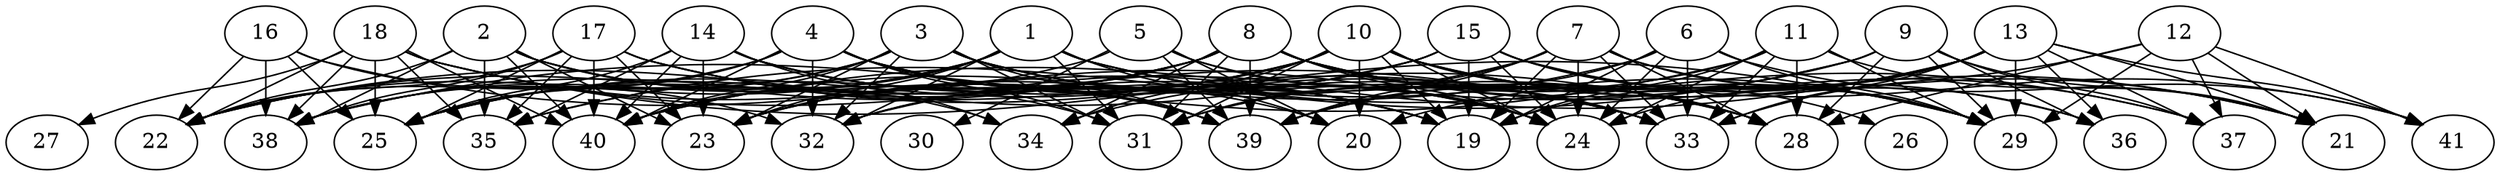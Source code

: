 // DAG (tier=3-complex, mode=data, n=41, ccr=0.507, fat=0.755, density=0.665, regular=0.235, jump=0.258, mindata=4194304, maxdata=33554432)
// DAG automatically generated by daggen at Sun Aug 24 16:33:35 2025
// /home/ermia/Project/Environments/daggen/bin/daggen --dot --ccr 0.507 --fat 0.755 --regular 0.235 --density 0.665 --jump 0.258 --mindata 4194304 --maxdata 33554432 -n 41 
digraph G {
  1 [size="41320719260852216", alpha="0.06", expect_size="20660359630426108"]
  1 -> 20 [size ="3678969698189312"]
  1 -> 22 [size ="3678969698189312"]
  1 -> 23 [size ="3678969698189312"]
  1 -> 28 [size ="3678969698189312"]
  1 -> 29 [size ="3678969698189312"]
  1 -> 31 [size ="3678969698189312"]
  1 -> 32 [size ="3678969698189312"]
  1 -> 37 [size ="3678969698189312"]
  1 -> 38 [size ="3678969698189312"]
  1 -> 40 [size ="3678969698189312"]
  2 [size="40573971986993032", alpha="0.12", expect_size="20286985993496516"]
  2 -> 22 [size ="1889702403637248"]
  2 -> 23 [size ="1889702403637248"]
  2 -> 31 [size ="1889702403637248"]
  2 -> 34 [size ="1889702403637248"]
  2 -> 35 [size ="1889702403637248"]
  2 -> 38 [size ="1889702403637248"]
  2 -> 39 [size ="1889702403637248"]
  2 -> 40 [size ="1889702403637248"]
  3 [size="350884142310490624", alpha="0.01", expect_size="175442071155245312"]
  3 -> 23 [size ="5501424288923648"]
  3 -> 24 [size ="5501424288923648"]
  3 -> 25 [size ="5501424288923648"]
  3 -> 28 [size ="5501424288923648"]
  3 -> 31 [size ="5501424288923648"]
  3 -> 32 [size ="5501424288923648"]
  3 -> 33 [size ="5501424288923648"]
  3 -> 38 [size ="5501424288923648"]
  3 -> 39 [size ="5501424288923648"]
  3 -> 40 [size ="5501424288923648"]
  4 [size="65360784869348072", alpha="0.15", expect_size="32680392434674036"]
  4 -> 19 [size ="1068867572989952"]
  4 -> 22 [size ="1068867572989952"]
  4 -> 24 [size ="1068867572989952"]
  4 -> 25 [size ="1068867572989952"]
  4 -> 31 [size ="1068867572989952"]
  4 -> 32 [size ="1068867572989952"]
  4 -> 33 [size ="1068867572989952"]
  4 -> 39 [size ="1068867572989952"]
  4 -> 40 [size ="1068867572989952"]
  5 [size="20897796471641320", alpha="0.00", expect_size="10448898235820660"]
  5 -> 20 [size ="1781752720785408"]
  5 -> 24 [size ="1781752720785408"]
  5 -> 25 [size ="1781752720785408"]
  5 -> 30 [size ="1781752720785408"]
  5 -> 33 [size ="1781752720785408"]
  5 -> 39 [size ="1781752720785408"]
  6 [size="19238077641208744640512", alpha="0.07", expect_size="9619038820604372320256"]
  6 -> 19 [size ="5743779629760512"]
  6 -> 24 [size ="5743779629760512"]
  6 -> 29 [size ="5743779629760512"]
  6 -> 33 [size ="5743779629760512"]
  6 -> 39 [size ="5743779629760512"]
  6 -> 40 [size ="5743779629760512"]
  6 -> 41 [size ="5743779629760512"]
  7 [size="5944062519139106816000", alpha="0.18", expect_size="2972031259569553408000"]
  7 -> 19 [size ="2625098271948800"]
  7 -> 23 [size ="2625098271948800"]
  7 -> 24 [size ="2625098271948800"]
  7 -> 28 [size ="2625098271948800"]
  7 -> 29 [size ="2625098271948800"]
  7 -> 31 [size ="2625098271948800"]
  7 -> 33 [size ="2625098271948800"]
  7 -> 36 [size ="2625098271948800"]
  7 -> 39 [size ="2625098271948800"]
  8 [size="10752494317186270", alpha="0.14", expect_size="5376247158593135"]
  8 -> 21 [size ="419066535739392"]
  8 -> 22 [size ="419066535739392"]
  8 -> 23 [size ="419066535739392"]
  8 -> 24 [size ="419066535739392"]
  8 -> 25 [size ="419066535739392"]
  8 -> 28 [size ="419066535739392"]
  8 -> 29 [size ="419066535739392"]
  8 -> 31 [size ="419066535739392"]
  8 -> 33 [size ="419066535739392"]
  8 -> 34 [size ="419066535739392"]
  8 -> 37 [size ="419066535739392"]
  8 -> 38 [size ="419066535739392"]
  8 -> 39 [size ="419066535739392"]
  9 [size="55438750609390160", alpha="0.15", expect_size="27719375304695080"]
  9 -> 21 [size ="1835206650626048"]
  9 -> 28 [size ="1835206650626048"]
  9 -> 29 [size ="1835206650626048"]
  9 -> 32 [size ="1835206650626048"]
  9 -> 35 [size ="1835206650626048"]
  9 -> 36 [size ="1835206650626048"]
  9 -> 37 [size ="1835206650626048"]
  9 -> 39 [size ="1835206650626048"]
  10 [size="12008535915458228912128", alpha="0.08", expect_size="6004267957729114456064"]
  10 -> 19 [size ="4195174477463552"]
  10 -> 20 [size ="4195174477463552"]
  10 -> 21 [size ="4195174477463552"]
  10 -> 24 [size ="4195174477463552"]
  10 -> 25 [size ="4195174477463552"]
  10 -> 28 [size ="4195174477463552"]
  10 -> 29 [size ="4195174477463552"]
  10 -> 31 [size ="4195174477463552"]
  10 -> 32 [size ="4195174477463552"]
  10 -> 34 [size ="4195174477463552"]
  10 -> 35 [size ="4195174477463552"]
  10 -> 36 [size ="4195174477463552"]
  11 [size="4042755019921562796032", alpha="0.13", expect_size="2021377509960781398016"]
  11 -> 19 [size ="2030212996923392"]
  11 -> 21 [size ="2030212996923392"]
  11 -> 24 [size ="2030212996923392"]
  11 -> 28 [size ="2030212996923392"]
  11 -> 29 [size ="2030212996923392"]
  11 -> 31 [size ="2030212996923392"]
  11 -> 33 [size ="2030212996923392"]
  11 -> 38 [size ="2030212996923392"]
  12 [size="4438577436347152203776", alpha="0.16", expect_size="2219288718173576101888"]
  12 -> 21 [size ="2160657126391808"]
  12 -> 28 [size ="2160657126391808"]
  12 -> 29 [size ="2160657126391808"]
  12 -> 33 [size ="2160657126391808"]
  12 -> 37 [size ="2160657126391808"]
  12 -> 41 [size ="2160657126391808"]
  13 [size="109427766600511744", alpha="0.07", expect_size="54713883300255872"]
  13 -> 19 [size ="3546668599345152"]
  13 -> 20 [size ="3546668599345152"]
  13 -> 21 [size ="3546668599345152"]
  13 -> 24 [size ="3546668599345152"]
  13 -> 29 [size ="3546668599345152"]
  13 -> 33 [size ="3546668599345152"]
  13 -> 34 [size ="3546668599345152"]
  13 -> 36 [size ="3546668599345152"]
  13 -> 37 [size ="3546668599345152"]
  13 -> 39 [size ="3546668599345152"]
  13 -> 40 [size ="3546668599345152"]
  13 -> 41 [size ="3546668599345152"]
  14 [size="34829331284792088461312", alpha="0.09", expect_size="17414665642396044230656"]
  14 -> 19 [size ="8532050378227712"]
  14 -> 20 [size ="8532050378227712"]
  14 -> 23 [size ="8532050378227712"]
  14 -> 25 [size ="8532050378227712"]
  14 -> 34 [size ="8532050378227712"]
  14 -> 35 [size ="8532050378227712"]
  14 -> 39 [size ="8532050378227712"]
  14 -> 40 [size ="8532050378227712"]
  15 [size="2200256253858112512", alpha="0.09", expect_size="1100128126929056256"]
  15 -> 19 [size ="1602624130383872"]
  15 -> 22 [size ="1602624130383872"]
  15 -> 23 [size ="1602624130383872"]
  15 -> 24 [size ="1602624130383872"]
  15 -> 26 [size ="1602624130383872"]
  15 -> 29 [size ="1602624130383872"]
  15 -> 32 [size ="1602624130383872"]
  15 -> 41 [size ="1602624130383872"]
  16 [size="69850492191916784", alpha="0.01", expect_size="34925246095958392"]
  16 -> 22 [size ="4766028705824768"]
  16 -> 24 [size ="4766028705824768"]
  16 -> 25 [size ="4766028705824768"]
  16 -> 32 [size ="4766028705824768"]
  16 -> 38 [size ="4766028705824768"]
  17 [size="45388615686868520", alpha="0.03", expect_size="22694307843434260"]
  17 -> 19 [size ="2988256010436608"]
  17 -> 22 [size ="2988256010436608"]
  17 -> 23 [size ="2988256010436608"]
  17 -> 25 [size ="2988256010436608"]
  17 -> 28 [size ="2988256010436608"]
  17 -> 33 [size ="2988256010436608"]
  17 -> 35 [size ="2988256010436608"]
  17 -> 38 [size ="2988256010436608"]
  17 -> 40 [size ="2988256010436608"]
  18 [size="2584482122925354496", alpha="0.19", expect_size="1292241061462677248"]
  18 -> 19 [size ="3140883578880000"]
  18 -> 22 [size ="3140883578880000"]
  18 -> 25 [size ="3140883578880000"]
  18 -> 27 [size ="3140883578880000"]
  18 -> 29 [size ="3140883578880000"]
  18 -> 33 [size ="3140883578880000"]
  18 -> 35 [size ="3140883578880000"]
  18 -> 38 [size ="3140883578880000"]
  18 -> 40 [size ="3140883578880000"]
  19 [size="12646176975723147264", alpha="0.01", expect_size="6323088487861573632"]
  20 [size="175302490818774720", alpha="0.01", expect_size="87651245409387360"]
  21 [size="3996936852890214912", alpha="0.07", expect_size="1998468426445107456"]
  22 [size="8569335237255570128896", alpha="0.18", expect_size="4284667618627785064448"]
  23 [size="39873881721260080", alpha="0.03", expect_size="19936940860630040"]
  24 [size="38302338780300088", alpha="0.15", expect_size="19151169390150044"]
  25 [size="10325141950516166656000", alpha="0.03", expect_size="5162570975258083328000"]
  26 [size="1184966486510951424", alpha="0.16", expect_size="592483243255475712"]
  27 [size="5331347001923600384000", alpha="0.19", expect_size="2665673500961800192000"]
  28 [size="11527002682644496384000", alpha="0.00", expect_size="5763501341322248192000"]
  29 [size="2096969953491349248", alpha="0.17", expect_size="1048484976745674624"]
  30 [size="2556942280568530944", alpha="0.19", expect_size="1278471140284265472"]
  31 [size="19253621781522468", alpha="0.12", expect_size="9626810890761234"]
  32 [size="90987793215468048", alpha="0.03", expect_size="45493896607734024"]
  33 [size="1945196463035083520", alpha="0.11", expect_size="972598231517541760"]
  34 [size="7493707071898318848", alpha="0.04", expect_size="3746853535949159424"]
  35 [size="9077525639755390976", alpha="0.13", expect_size="4538762819877695488"]
  36 [size="6285708010986072064", alpha="0.04", expect_size="3142854005493036032"]
  37 [size="1565805207798466816", alpha="0.02", expect_size="782902603899233408"]
  38 [size="1994511291103476736", alpha="0.10", expect_size="997255645551738368"]
  39 [size="7022077528668235776", alpha="0.10", expect_size="3511038764334117888"]
  40 [size="7093754310069957165056", alpha="0.17", expect_size="3546877155034978582528"]
  41 [size="16455163140490139795456", alpha="0.09", expect_size="8227581570245069897728"]
}